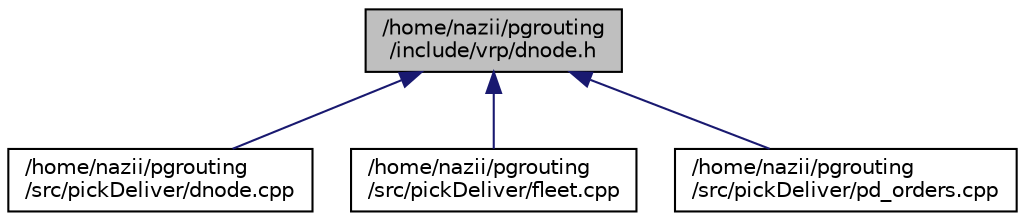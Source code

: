 digraph "/home/nazii/pgrouting/include/vrp/dnode.h"
{
  edge [fontname="Helvetica",fontsize="10",labelfontname="Helvetica",labelfontsize="10"];
  node [fontname="Helvetica",fontsize="10",shape=record];
  Node9 [label="/home/nazii/pgrouting\l/include/vrp/dnode.h",height=0.2,width=0.4,color="black", fillcolor="grey75", style="filled", fontcolor="black"];
  Node9 -> Node10 [dir="back",color="midnightblue",fontsize="10",style="solid",fontname="Helvetica"];
  Node10 [label="/home/nazii/pgrouting\l/src/pickDeliver/dnode.cpp",height=0.2,width=0.4,color="black", fillcolor="white", style="filled",URL="$dnode_8cpp.html"];
  Node9 -> Node11 [dir="back",color="midnightblue",fontsize="10",style="solid",fontname="Helvetica"];
  Node11 [label="/home/nazii/pgrouting\l/src/pickDeliver/fleet.cpp",height=0.2,width=0.4,color="black", fillcolor="white", style="filled",URL="$fleet_8cpp.html"];
  Node9 -> Node12 [dir="back",color="midnightblue",fontsize="10",style="solid",fontname="Helvetica"];
  Node12 [label="/home/nazii/pgrouting\l/src/pickDeliver/pd_orders.cpp",height=0.2,width=0.4,color="black", fillcolor="white", style="filled",URL="$pd__orders_8cpp.html"];
}
